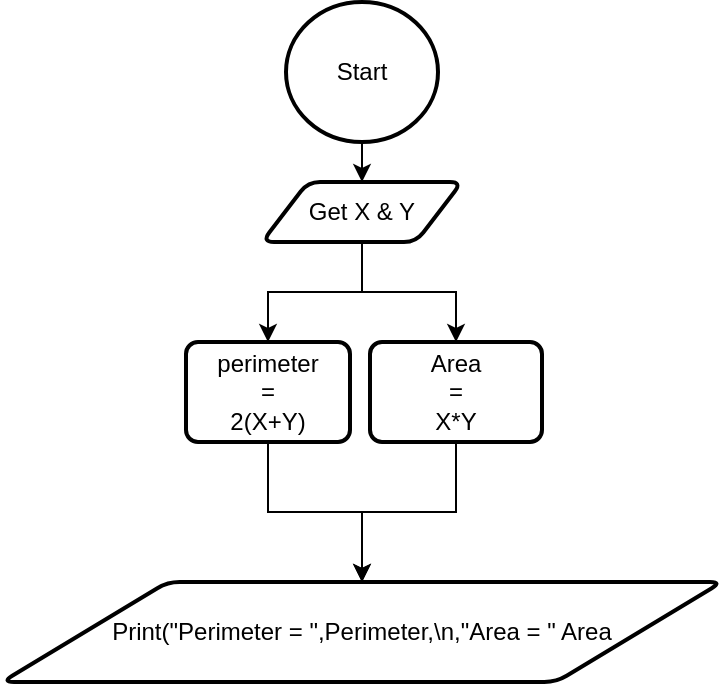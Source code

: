 <mxfile version="15.8.3" type="github">
  <diagram id="C5RBs43oDa-KdzZeNtuy" name="Page-1">
    <mxGraphModel dx="813" dy="1625" grid="1" gridSize="10" guides="1" tooltips="1" connect="1" arrows="1" fold="1" page="1" pageScale="1" pageWidth="827" pageHeight="1169" math="0" shadow="0">
      <root>
        <mxCell id="WIyWlLk6GJQsqaUBKTNV-0" />
        <mxCell id="WIyWlLk6GJQsqaUBKTNV-1" parent="WIyWlLk6GJQsqaUBKTNV-0" />
        <mxCell id="ldSubyIyqzCidqh-BE6F-4" value="" style="edgeStyle=orthogonalEdgeStyle;rounded=0;orthogonalLoop=1;jettySize=auto;html=1;" edge="1" parent="WIyWlLk6GJQsqaUBKTNV-1" source="ldSubyIyqzCidqh-BE6F-0" target="ldSubyIyqzCidqh-BE6F-3">
          <mxGeometry relative="1" as="geometry" />
        </mxCell>
        <mxCell id="ldSubyIyqzCidqh-BE6F-0" value="Start" style="strokeWidth=2;html=1;shape=mxgraph.flowchart.start_2;whiteSpace=wrap;" vertex="1" parent="WIyWlLk6GJQsqaUBKTNV-1">
          <mxGeometry x="330" y="-1160" width="76" height="70" as="geometry" />
        </mxCell>
        <mxCell id="ldSubyIyqzCidqh-BE6F-6" value="" style="edgeStyle=orthogonalEdgeStyle;rounded=0;orthogonalLoop=1;jettySize=auto;html=1;" edge="1" parent="WIyWlLk6GJQsqaUBKTNV-1" source="ldSubyIyqzCidqh-BE6F-3" target="ldSubyIyqzCidqh-BE6F-5">
          <mxGeometry relative="1" as="geometry" />
        </mxCell>
        <mxCell id="ldSubyIyqzCidqh-BE6F-8" value="" style="edgeStyle=orthogonalEdgeStyle;rounded=0;orthogonalLoop=1;jettySize=auto;html=1;" edge="1" parent="WIyWlLk6GJQsqaUBKTNV-1" source="ldSubyIyqzCidqh-BE6F-3" target="ldSubyIyqzCidqh-BE6F-7">
          <mxGeometry relative="1" as="geometry" />
        </mxCell>
        <mxCell id="ldSubyIyqzCidqh-BE6F-3" value="&lt;span&gt;Get X &amp;amp; Y&lt;/span&gt;" style="shape=parallelogram;html=1;strokeWidth=2;perimeter=parallelogramPerimeter;whiteSpace=wrap;rounded=1;arcSize=12;size=0.23;" vertex="1" parent="WIyWlLk6GJQsqaUBKTNV-1">
          <mxGeometry x="318" y="-1070" width="100" height="30" as="geometry" />
        </mxCell>
        <mxCell id="ldSubyIyqzCidqh-BE6F-15" style="edgeStyle=orthogonalEdgeStyle;rounded=0;orthogonalLoop=1;jettySize=auto;html=1;" edge="1" parent="WIyWlLk6GJQsqaUBKTNV-1" source="ldSubyIyqzCidqh-BE6F-5" target="ldSubyIyqzCidqh-BE6F-10">
          <mxGeometry relative="1" as="geometry" />
        </mxCell>
        <mxCell id="ldSubyIyqzCidqh-BE6F-5" value="perimeter&lt;br&gt;=&lt;br&gt;2(X+Y)" style="whiteSpace=wrap;html=1;rounded=1;strokeWidth=2;arcSize=12;" vertex="1" parent="WIyWlLk6GJQsqaUBKTNV-1">
          <mxGeometry x="280" y="-990" width="82" height="50" as="geometry" />
        </mxCell>
        <mxCell id="ldSubyIyqzCidqh-BE6F-14" style="edgeStyle=orthogonalEdgeStyle;rounded=0;orthogonalLoop=1;jettySize=auto;html=1;" edge="1" parent="WIyWlLk6GJQsqaUBKTNV-1" source="ldSubyIyqzCidqh-BE6F-7" target="ldSubyIyqzCidqh-BE6F-10">
          <mxGeometry relative="1" as="geometry" />
        </mxCell>
        <mxCell id="ldSubyIyqzCidqh-BE6F-7" value="Area&lt;br&gt;=&lt;br&gt;X*Y" style="whiteSpace=wrap;html=1;rounded=1;strokeWidth=2;arcSize=12;" vertex="1" parent="WIyWlLk6GJQsqaUBKTNV-1">
          <mxGeometry x="372" y="-990" width="86" height="50" as="geometry" />
        </mxCell>
        <mxCell id="ldSubyIyqzCidqh-BE6F-10" value="Print(&quot;Perimeter = &quot;,Perimeter,\n,&quot;Area = &quot; Area" style="shape=parallelogram;html=1;strokeWidth=2;perimeter=parallelogramPerimeter;whiteSpace=wrap;rounded=1;arcSize=12;size=0.23;" vertex="1" parent="WIyWlLk6GJQsqaUBKTNV-1">
          <mxGeometry x="188" y="-870" width="360" height="50" as="geometry" />
        </mxCell>
      </root>
    </mxGraphModel>
  </diagram>
</mxfile>
